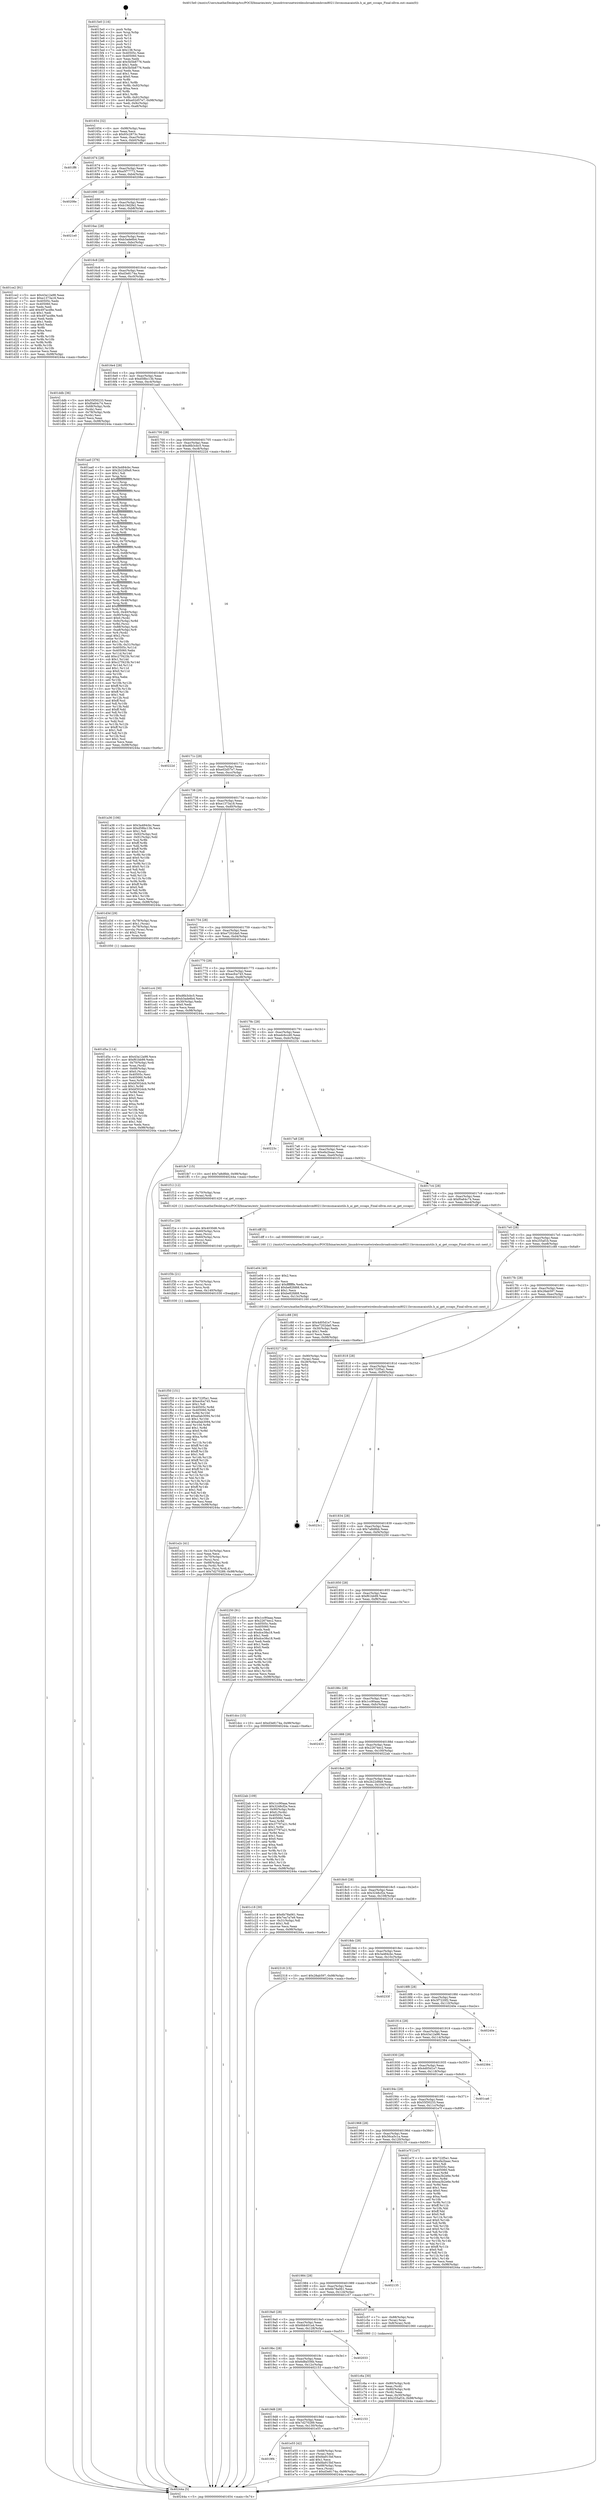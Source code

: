 digraph "0x4015e0" {
  label = "0x4015e0 (/mnt/c/Users/mathe/Desktop/tcc/POCII/binaries/extr_linuxdriversnetwirelessbroadcombrcm80211brcmsmacaiutils.h_ai_get_cccaps_Final-ollvm.out::main(0))"
  labelloc = "t"
  node[shape=record]

  Entry [label="",width=0.3,height=0.3,shape=circle,fillcolor=black,style=filled]
  "0x401654" [label="{
     0x401654 [32]\l
     | [instrs]\l
     &nbsp;&nbsp;0x401654 \<+6\>: mov -0x98(%rbp),%eax\l
     &nbsp;&nbsp;0x40165a \<+2\>: mov %eax,%ecx\l
     &nbsp;&nbsp;0x40165c \<+6\>: sub $0x93c2873c,%ecx\l
     &nbsp;&nbsp;0x401662 \<+6\>: mov %eax,-0xac(%rbp)\l
     &nbsp;&nbsp;0x401668 \<+6\>: mov %ecx,-0xb0(%rbp)\l
     &nbsp;&nbsp;0x40166e \<+6\>: je 0000000000401ff6 \<main+0xa16\>\l
  }"]
  "0x401ff6" [label="{
     0x401ff6\l
  }", style=dashed]
  "0x401674" [label="{
     0x401674 [28]\l
     | [instrs]\l
     &nbsp;&nbsp;0x401674 \<+5\>: jmp 0000000000401679 \<main+0x99\>\l
     &nbsp;&nbsp;0x401679 \<+6\>: mov -0xac(%rbp),%eax\l
     &nbsp;&nbsp;0x40167f \<+5\>: sub $0xa5f77772,%eax\l
     &nbsp;&nbsp;0x401684 \<+6\>: mov %eax,-0xb4(%rbp)\l
     &nbsp;&nbsp;0x40168a \<+6\>: je 000000000040208e \<main+0xaae\>\l
  }"]
  Exit [label="",width=0.3,height=0.3,shape=circle,fillcolor=black,style=filled,peripheries=2]
  "0x40208e" [label="{
     0x40208e\l
  }", style=dashed]
  "0x401690" [label="{
     0x401690 [28]\l
     | [instrs]\l
     &nbsp;&nbsp;0x401690 \<+5\>: jmp 0000000000401695 \<main+0xb5\>\l
     &nbsp;&nbsp;0x401695 \<+6\>: mov -0xac(%rbp),%eax\l
     &nbsp;&nbsp;0x40169b \<+5\>: sub $0xb19d2fe2,%eax\l
     &nbsp;&nbsp;0x4016a0 \<+6\>: mov %eax,-0xb8(%rbp)\l
     &nbsp;&nbsp;0x4016a6 \<+6\>: je 00000000004021e0 \<main+0xc00\>\l
  }"]
  "0x401f50" [label="{
     0x401f50 [151]\l
     | [instrs]\l
     &nbsp;&nbsp;0x401f50 \<+5\>: mov $0x722f5a1,%eax\l
     &nbsp;&nbsp;0x401f55 \<+5\>: mov $0xecfce745,%esi\l
     &nbsp;&nbsp;0x401f5a \<+2\>: mov $0x1,%dl\l
     &nbsp;&nbsp;0x401f5c \<+8\>: mov 0x40505c,%r8d\l
     &nbsp;&nbsp;0x401f64 \<+8\>: mov 0x405060,%r9d\l
     &nbsp;&nbsp;0x401f6c \<+3\>: mov %r8d,%r10d\l
     &nbsp;&nbsp;0x401f6f \<+7\>: add $0xa0ab3094,%r10d\l
     &nbsp;&nbsp;0x401f76 \<+4\>: sub $0x1,%r10d\l
     &nbsp;&nbsp;0x401f7a \<+7\>: sub $0xa0ab3094,%r10d\l
     &nbsp;&nbsp;0x401f81 \<+4\>: imul %r10d,%r8d\l
     &nbsp;&nbsp;0x401f85 \<+4\>: and $0x1,%r8d\l
     &nbsp;&nbsp;0x401f89 \<+4\>: cmp $0x0,%r8d\l
     &nbsp;&nbsp;0x401f8d \<+4\>: sete %r11b\l
     &nbsp;&nbsp;0x401f91 \<+4\>: cmp $0xa,%r9d\l
     &nbsp;&nbsp;0x401f95 \<+3\>: setl %bl\l
     &nbsp;&nbsp;0x401f98 \<+3\>: mov %r11b,%r14b\l
     &nbsp;&nbsp;0x401f9b \<+4\>: xor $0xff,%r14b\l
     &nbsp;&nbsp;0x401f9f \<+3\>: mov %bl,%r15b\l
     &nbsp;&nbsp;0x401fa2 \<+4\>: xor $0xff,%r15b\l
     &nbsp;&nbsp;0x401fa6 \<+3\>: xor $0x1,%dl\l
     &nbsp;&nbsp;0x401fa9 \<+3\>: mov %r14b,%r12b\l
     &nbsp;&nbsp;0x401fac \<+4\>: and $0xff,%r12b\l
     &nbsp;&nbsp;0x401fb0 \<+3\>: and %dl,%r11b\l
     &nbsp;&nbsp;0x401fb3 \<+3\>: mov %r15b,%r13b\l
     &nbsp;&nbsp;0x401fb6 \<+4\>: and $0xff,%r13b\l
     &nbsp;&nbsp;0x401fba \<+2\>: and %dl,%bl\l
     &nbsp;&nbsp;0x401fbc \<+3\>: or %r11b,%r12b\l
     &nbsp;&nbsp;0x401fbf \<+3\>: or %bl,%r13b\l
     &nbsp;&nbsp;0x401fc2 \<+3\>: xor %r13b,%r12b\l
     &nbsp;&nbsp;0x401fc5 \<+3\>: or %r15b,%r14b\l
     &nbsp;&nbsp;0x401fc8 \<+4\>: xor $0xff,%r14b\l
     &nbsp;&nbsp;0x401fcc \<+3\>: or $0x1,%dl\l
     &nbsp;&nbsp;0x401fcf \<+3\>: and %dl,%r14b\l
     &nbsp;&nbsp;0x401fd2 \<+3\>: or %r14b,%r12b\l
     &nbsp;&nbsp;0x401fd5 \<+4\>: test $0x1,%r12b\l
     &nbsp;&nbsp;0x401fd9 \<+3\>: cmovne %esi,%eax\l
     &nbsp;&nbsp;0x401fdc \<+6\>: mov %eax,-0x98(%rbp)\l
     &nbsp;&nbsp;0x401fe2 \<+5\>: jmp 000000000040244a \<main+0xe6a\>\l
  }"]
  "0x4021e0" [label="{
     0x4021e0\l
  }", style=dashed]
  "0x4016ac" [label="{
     0x4016ac [28]\l
     | [instrs]\l
     &nbsp;&nbsp;0x4016ac \<+5\>: jmp 00000000004016b1 \<main+0xd1\>\l
     &nbsp;&nbsp;0x4016b1 \<+6\>: mov -0xac(%rbp),%eax\l
     &nbsp;&nbsp;0x4016b7 \<+5\>: sub $0xb3ade6b4,%eax\l
     &nbsp;&nbsp;0x4016bc \<+6\>: mov %eax,-0xbc(%rbp)\l
     &nbsp;&nbsp;0x4016c2 \<+6\>: je 0000000000401ce2 \<main+0x702\>\l
  }"]
  "0x401f3b" [label="{
     0x401f3b [21]\l
     | [instrs]\l
     &nbsp;&nbsp;0x401f3b \<+4\>: mov -0x70(%rbp),%rcx\l
     &nbsp;&nbsp;0x401f3f \<+3\>: mov (%rcx),%rcx\l
     &nbsp;&nbsp;0x401f42 \<+3\>: mov %rcx,%rdi\l
     &nbsp;&nbsp;0x401f45 \<+6\>: mov %eax,-0x140(%rbp)\l
     &nbsp;&nbsp;0x401f4b \<+5\>: call 0000000000401030 \<free@plt\>\l
     | [calls]\l
     &nbsp;&nbsp;0x401030 \{1\} (unknown)\l
  }"]
  "0x401ce2" [label="{
     0x401ce2 [91]\l
     | [instrs]\l
     &nbsp;&nbsp;0x401ce2 \<+5\>: mov $0x43a12a98,%eax\l
     &nbsp;&nbsp;0x401ce7 \<+5\>: mov $0xe1373a18,%ecx\l
     &nbsp;&nbsp;0x401cec \<+7\>: mov 0x40505c,%edx\l
     &nbsp;&nbsp;0x401cf3 \<+7\>: mov 0x405060,%esi\l
     &nbsp;&nbsp;0x401cfa \<+2\>: mov %edx,%edi\l
     &nbsp;&nbsp;0x401cfc \<+6\>: add $0x497acd8e,%edi\l
     &nbsp;&nbsp;0x401d02 \<+3\>: sub $0x1,%edi\l
     &nbsp;&nbsp;0x401d05 \<+6\>: sub $0x497acd8e,%edi\l
     &nbsp;&nbsp;0x401d0b \<+3\>: imul %edi,%edx\l
     &nbsp;&nbsp;0x401d0e \<+3\>: and $0x1,%edx\l
     &nbsp;&nbsp;0x401d11 \<+3\>: cmp $0x0,%edx\l
     &nbsp;&nbsp;0x401d14 \<+4\>: sete %r8b\l
     &nbsp;&nbsp;0x401d18 \<+3\>: cmp $0xa,%esi\l
     &nbsp;&nbsp;0x401d1b \<+4\>: setl %r9b\l
     &nbsp;&nbsp;0x401d1f \<+3\>: mov %r8b,%r10b\l
     &nbsp;&nbsp;0x401d22 \<+3\>: and %r9b,%r10b\l
     &nbsp;&nbsp;0x401d25 \<+3\>: xor %r9b,%r8b\l
     &nbsp;&nbsp;0x401d28 \<+3\>: or %r8b,%r10b\l
     &nbsp;&nbsp;0x401d2b \<+4\>: test $0x1,%r10b\l
     &nbsp;&nbsp;0x401d2f \<+3\>: cmovne %ecx,%eax\l
     &nbsp;&nbsp;0x401d32 \<+6\>: mov %eax,-0x98(%rbp)\l
     &nbsp;&nbsp;0x401d38 \<+5\>: jmp 000000000040244a \<main+0xe6a\>\l
  }"]
  "0x4016c8" [label="{
     0x4016c8 [28]\l
     | [instrs]\l
     &nbsp;&nbsp;0x4016c8 \<+5\>: jmp 00000000004016cd \<main+0xed\>\l
     &nbsp;&nbsp;0x4016cd \<+6\>: mov -0xac(%rbp),%eax\l
     &nbsp;&nbsp;0x4016d3 \<+5\>: sub $0xd3e8174a,%eax\l
     &nbsp;&nbsp;0x4016d8 \<+6\>: mov %eax,-0xc0(%rbp)\l
     &nbsp;&nbsp;0x4016de \<+6\>: je 0000000000401ddb \<main+0x7fb\>\l
  }"]
  "0x401f1e" [label="{
     0x401f1e [29]\l
     | [instrs]\l
     &nbsp;&nbsp;0x401f1e \<+10\>: movabs $0x4030d6,%rdi\l
     &nbsp;&nbsp;0x401f28 \<+4\>: mov -0x60(%rbp),%rcx\l
     &nbsp;&nbsp;0x401f2c \<+2\>: mov %eax,(%rcx)\l
     &nbsp;&nbsp;0x401f2e \<+4\>: mov -0x60(%rbp),%rcx\l
     &nbsp;&nbsp;0x401f32 \<+2\>: mov (%rcx),%esi\l
     &nbsp;&nbsp;0x401f34 \<+2\>: mov $0x0,%al\l
     &nbsp;&nbsp;0x401f36 \<+5\>: call 0000000000401040 \<printf@plt\>\l
     | [calls]\l
     &nbsp;&nbsp;0x401040 \{1\} (unknown)\l
  }"]
  "0x401ddb" [label="{
     0x401ddb [36]\l
     | [instrs]\l
     &nbsp;&nbsp;0x401ddb \<+5\>: mov $0x55f30233,%eax\l
     &nbsp;&nbsp;0x401de0 \<+5\>: mov $0xf0a64c74,%ecx\l
     &nbsp;&nbsp;0x401de5 \<+4\>: mov -0x68(%rbp),%rdx\l
     &nbsp;&nbsp;0x401de9 \<+2\>: mov (%rdx),%esi\l
     &nbsp;&nbsp;0x401deb \<+4\>: mov -0x78(%rbp),%rdx\l
     &nbsp;&nbsp;0x401def \<+2\>: cmp (%rdx),%esi\l
     &nbsp;&nbsp;0x401df1 \<+3\>: cmovl %ecx,%eax\l
     &nbsp;&nbsp;0x401df4 \<+6\>: mov %eax,-0x98(%rbp)\l
     &nbsp;&nbsp;0x401dfa \<+5\>: jmp 000000000040244a \<main+0xe6a\>\l
  }"]
  "0x4016e4" [label="{
     0x4016e4 [28]\l
     | [instrs]\l
     &nbsp;&nbsp;0x4016e4 \<+5\>: jmp 00000000004016e9 \<main+0x109\>\l
     &nbsp;&nbsp;0x4016e9 \<+6\>: mov -0xac(%rbp),%eax\l
     &nbsp;&nbsp;0x4016ef \<+5\>: sub $0xd58bc13b,%eax\l
     &nbsp;&nbsp;0x4016f4 \<+6\>: mov %eax,-0xc4(%rbp)\l
     &nbsp;&nbsp;0x4016fa \<+6\>: je 0000000000401aa0 \<main+0x4c0\>\l
  }"]
  "0x4019f4" [label="{
     0x4019f4\l
  }", style=dashed]
  "0x401aa0" [label="{
     0x401aa0 [376]\l
     | [instrs]\l
     &nbsp;&nbsp;0x401aa0 \<+5\>: mov $0x3a484cbc,%eax\l
     &nbsp;&nbsp;0x401aa5 \<+5\>: mov $0x2b22d9a9,%ecx\l
     &nbsp;&nbsp;0x401aaa \<+2\>: mov $0x1,%dl\l
     &nbsp;&nbsp;0x401aac \<+3\>: mov %rsp,%rsi\l
     &nbsp;&nbsp;0x401aaf \<+4\>: add $0xfffffffffffffff0,%rsi\l
     &nbsp;&nbsp;0x401ab3 \<+3\>: mov %rsi,%rsp\l
     &nbsp;&nbsp;0x401ab6 \<+7\>: mov %rsi,-0x90(%rbp)\l
     &nbsp;&nbsp;0x401abd \<+3\>: mov %rsp,%rsi\l
     &nbsp;&nbsp;0x401ac0 \<+4\>: add $0xfffffffffffffff0,%rsi\l
     &nbsp;&nbsp;0x401ac4 \<+3\>: mov %rsi,%rsp\l
     &nbsp;&nbsp;0x401ac7 \<+3\>: mov %rsp,%rdi\l
     &nbsp;&nbsp;0x401aca \<+4\>: add $0xfffffffffffffff0,%rdi\l
     &nbsp;&nbsp;0x401ace \<+3\>: mov %rdi,%rsp\l
     &nbsp;&nbsp;0x401ad1 \<+7\>: mov %rdi,-0x88(%rbp)\l
     &nbsp;&nbsp;0x401ad8 \<+3\>: mov %rsp,%rdi\l
     &nbsp;&nbsp;0x401adb \<+4\>: add $0xfffffffffffffff0,%rdi\l
     &nbsp;&nbsp;0x401adf \<+3\>: mov %rdi,%rsp\l
     &nbsp;&nbsp;0x401ae2 \<+4\>: mov %rdi,-0x80(%rbp)\l
     &nbsp;&nbsp;0x401ae6 \<+3\>: mov %rsp,%rdi\l
     &nbsp;&nbsp;0x401ae9 \<+4\>: add $0xfffffffffffffff0,%rdi\l
     &nbsp;&nbsp;0x401aed \<+3\>: mov %rdi,%rsp\l
     &nbsp;&nbsp;0x401af0 \<+4\>: mov %rdi,-0x78(%rbp)\l
     &nbsp;&nbsp;0x401af4 \<+3\>: mov %rsp,%rdi\l
     &nbsp;&nbsp;0x401af7 \<+4\>: add $0xfffffffffffffff0,%rdi\l
     &nbsp;&nbsp;0x401afb \<+3\>: mov %rdi,%rsp\l
     &nbsp;&nbsp;0x401afe \<+4\>: mov %rdi,-0x70(%rbp)\l
     &nbsp;&nbsp;0x401b02 \<+3\>: mov %rsp,%rdi\l
     &nbsp;&nbsp;0x401b05 \<+4\>: add $0xfffffffffffffff0,%rdi\l
     &nbsp;&nbsp;0x401b09 \<+3\>: mov %rdi,%rsp\l
     &nbsp;&nbsp;0x401b0c \<+4\>: mov %rdi,-0x68(%rbp)\l
     &nbsp;&nbsp;0x401b10 \<+3\>: mov %rsp,%rdi\l
     &nbsp;&nbsp;0x401b13 \<+4\>: add $0xfffffffffffffff0,%rdi\l
     &nbsp;&nbsp;0x401b17 \<+3\>: mov %rdi,%rsp\l
     &nbsp;&nbsp;0x401b1a \<+4\>: mov %rdi,-0x60(%rbp)\l
     &nbsp;&nbsp;0x401b1e \<+3\>: mov %rsp,%rdi\l
     &nbsp;&nbsp;0x401b21 \<+4\>: add $0xfffffffffffffff0,%rdi\l
     &nbsp;&nbsp;0x401b25 \<+3\>: mov %rdi,%rsp\l
     &nbsp;&nbsp;0x401b28 \<+4\>: mov %rdi,-0x58(%rbp)\l
     &nbsp;&nbsp;0x401b2c \<+3\>: mov %rsp,%rdi\l
     &nbsp;&nbsp;0x401b2f \<+4\>: add $0xfffffffffffffff0,%rdi\l
     &nbsp;&nbsp;0x401b33 \<+3\>: mov %rdi,%rsp\l
     &nbsp;&nbsp;0x401b36 \<+4\>: mov %rdi,-0x50(%rbp)\l
     &nbsp;&nbsp;0x401b3a \<+3\>: mov %rsp,%rdi\l
     &nbsp;&nbsp;0x401b3d \<+4\>: add $0xfffffffffffffff0,%rdi\l
     &nbsp;&nbsp;0x401b41 \<+3\>: mov %rdi,%rsp\l
     &nbsp;&nbsp;0x401b44 \<+4\>: mov %rdi,-0x48(%rbp)\l
     &nbsp;&nbsp;0x401b48 \<+3\>: mov %rsp,%rdi\l
     &nbsp;&nbsp;0x401b4b \<+4\>: add $0xfffffffffffffff0,%rdi\l
     &nbsp;&nbsp;0x401b4f \<+3\>: mov %rdi,%rsp\l
     &nbsp;&nbsp;0x401b52 \<+4\>: mov %rdi,-0x40(%rbp)\l
     &nbsp;&nbsp;0x401b56 \<+7\>: mov -0x90(%rbp),%rdi\l
     &nbsp;&nbsp;0x401b5d \<+6\>: movl $0x0,(%rdi)\l
     &nbsp;&nbsp;0x401b63 \<+7\>: mov -0x9c(%rbp),%r8d\l
     &nbsp;&nbsp;0x401b6a \<+3\>: mov %r8d,(%rsi)\l
     &nbsp;&nbsp;0x401b6d \<+7\>: mov -0x88(%rbp),%rdi\l
     &nbsp;&nbsp;0x401b74 \<+7\>: mov -0xa8(%rbp),%r9\l
     &nbsp;&nbsp;0x401b7b \<+3\>: mov %r9,(%rdi)\l
     &nbsp;&nbsp;0x401b7e \<+3\>: cmpl $0x2,(%rsi)\l
     &nbsp;&nbsp;0x401b81 \<+4\>: setne %r10b\l
     &nbsp;&nbsp;0x401b85 \<+4\>: and $0x1,%r10b\l
     &nbsp;&nbsp;0x401b89 \<+4\>: mov %r10b,-0x31(%rbp)\l
     &nbsp;&nbsp;0x401b8d \<+8\>: mov 0x40505c,%r11d\l
     &nbsp;&nbsp;0x401b95 \<+7\>: mov 0x405060,%ebx\l
     &nbsp;&nbsp;0x401b9c \<+3\>: mov %r11d,%r14d\l
     &nbsp;&nbsp;0x401b9f \<+7\>: add $0xc27f423b,%r14d\l
     &nbsp;&nbsp;0x401ba6 \<+4\>: sub $0x1,%r14d\l
     &nbsp;&nbsp;0x401baa \<+7\>: sub $0xc27f423b,%r14d\l
     &nbsp;&nbsp;0x401bb1 \<+4\>: imul %r14d,%r11d\l
     &nbsp;&nbsp;0x401bb5 \<+4\>: and $0x1,%r11d\l
     &nbsp;&nbsp;0x401bb9 \<+4\>: cmp $0x0,%r11d\l
     &nbsp;&nbsp;0x401bbd \<+4\>: sete %r10b\l
     &nbsp;&nbsp;0x401bc1 \<+3\>: cmp $0xa,%ebx\l
     &nbsp;&nbsp;0x401bc4 \<+4\>: setl %r15b\l
     &nbsp;&nbsp;0x401bc8 \<+3\>: mov %r10b,%r12b\l
     &nbsp;&nbsp;0x401bcb \<+4\>: xor $0xff,%r12b\l
     &nbsp;&nbsp;0x401bcf \<+3\>: mov %r15b,%r13b\l
     &nbsp;&nbsp;0x401bd2 \<+4\>: xor $0xff,%r13b\l
     &nbsp;&nbsp;0x401bd6 \<+3\>: xor $0x1,%dl\l
     &nbsp;&nbsp;0x401bd9 \<+3\>: mov %r12b,%sil\l
     &nbsp;&nbsp;0x401bdc \<+4\>: and $0xff,%sil\l
     &nbsp;&nbsp;0x401be0 \<+3\>: and %dl,%r10b\l
     &nbsp;&nbsp;0x401be3 \<+3\>: mov %r13b,%dil\l
     &nbsp;&nbsp;0x401be6 \<+4\>: and $0xff,%dil\l
     &nbsp;&nbsp;0x401bea \<+3\>: and %dl,%r15b\l
     &nbsp;&nbsp;0x401bed \<+3\>: or %r10b,%sil\l
     &nbsp;&nbsp;0x401bf0 \<+3\>: or %r15b,%dil\l
     &nbsp;&nbsp;0x401bf3 \<+3\>: xor %dil,%sil\l
     &nbsp;&nbsp;0x401bf6 \<+3\>: or %r13b,%r12b\l
     &nbsp;&nbsp;0x401bf9 \<+4\>: xor $0xff,%r12b\l
     &nbsp;&nbsp;0x401bfd \<+3\>: or $0x1,%dl\l
     &nbsp;&nbsp;0x401c00 \<+3\>: and %dl,%r12b\l
     &nbsp;&nbsp;0x401c03 \<+3\>: or %r12b,%sil\l
     &nbsp;&nbsp;0x401c06 \<+4\>: test $0x1,%sil\l
     &nbsp;&nbsp;0x401c0a \<+3\>: cmovne %ecx,%eax\l
     &nbsp;&nbsp;0x401c0d \<+6\>: mov %eax,-0x98(%rbp)\l
     &nbsp;&nbsp;0x401c13 \<+5\>: jmp 000000000040244a \<main+0xe6a\>\l
  }"]
  "0x401700" [label="{
     0x401700 [28]\l
     | [instrs]\l
     &nbsp;&nbsp;0x401700 \<+5\>: jmp 0000000000401705 \<main+0x125\>\l
     &nbsp;&nbsp;0x401705 \<+6\>: mov -0xac(%rbp),%eax\l
     &nbsp;&nbsp;0x40170b \<+5\>: sub $0xd6b3cbc5,%eax\l
     &nbsp;&nbsp;0x401710 \<+6\>: mov %eax,-0xc8(%rbp)\l
     &nbsp;&nbsp;0x401716 \<+6\>: je 000000000040222d \<main+0xc4d\>\l
  }"]
  "0x401e55" [label="{
     0x401e55 [42]\l
     | [instrs]\l
     &nbsp;&nbsp;0x401e55 \<+4\>: mov -0x68(%rbp),%rax\l
     &nbsp;&nbsp;0x401e59 \<+2\>: mov (%rax),%ecx\l
     &nbsp;&nbsp;0x401e5b \<+6\>: add $0xfda915bf,%ecx\l
     &nbsp;&nbsp;0x401e61 \<+3\>: add $0x1,%ecx\l
     &nbsp;&nbsp;0x401e64 \<+6\>: sub $0xfda915bf,%ecx\l
     &nbsp;&nbsp;0x401e6a \<+4\>: mov -0x68(%rbp),%rax\l
     &nbsp;&nbsp;0x401e6e \<+2\>: mov %ecx,(%rax)\l
     &nbsp;&nbsp;0x401e70 \<+10\>: movl $0xd3e8174a,-0x98(%rbp)\l
     &nbsp;&nbsp;0x401e7a \<+5\>: jmp 000000000040244a \<main+0xe6a\>\l
  }"]
  "0x40222d" [label="{
     0x40222d\l
  }", style=dashed]
  "0x40171c" [label="{
     0x40171c [28]\l
     | [instrs]\l
     &nbsp;&nbsp;0x40171c \<+5\>: jmp 0000000000401721 \<main+0x141\>\l
     &nbsp;&nbsp;0x401721 \<+6\>: mov -0xac(%rbp),%eax\l
     &nbsp;&nbsp;0x401727 \<+5\>: sub $0xe02d57e7,%eax\l
     &nbsp;&nbsp;0x40172c \<+6\>: mov %eax,-0xcc(%rbp)\l
     &nbsp;&nbsp;0x401732 \<+6\>: je 0000000000401a36 \<main+0x456\>\l
  }"]
  "0x4019d8" [label="{
     0x4019d8 [28]\l
     | [instrs]\l
     &nbsp;&nbsp;0x4019d8 \<+5\>: jmp 00000000004019dd \<main+0x3fd\>\l
     &nbsp;&nbsp;0x4019dd \<+6\>: mov -0xac(%rbp),%eax\l
     &nbsp;&nbsp;0x4019e3 \<+5\>: sub $0x7d270289,%eax\l
     &nbsp;&nbsp;0x4019e8 \<+6\>: mov %eax,-0x130(%rbp)\l
     &nbsp;&nbsp;0x4019ee \<+6\>: je 0000000000401e55 \<main+0x875\>\l
  }"]
  "0x401a36" [label="{
     0x401a36 [106]\l
     | [instrs]\l
     &nbsp;&nbsp;0x401a36 \<+5\>: mov $0x3a484cbc,%eax\l
     &nbsp;&nbsp;0x401a3b \<+5\>: mov $0xd58bc13b,%ecx\l
     &nbsp;&nbsp;0x401a40 \<+2\>: mov $0x1,%dl\l
     &nbsp;&nbsp;0x401a42 \<+7\>: mov -0x92(%rbp),%sil\l
     &nbsp;&nbsp;0x401a49 \<+7\>: mov -0x91(%rbp),%dil\l
     &nbsp;&nbsp;0x401a50 \<+3\>: mov %sil,%r8b\l
     &nbsp;&nbsp;0x401a53 \<+4\>: xor $0xff,%r8b\l
     &nbsp;&nbsp;0x401a57 \<+3\>: mov %dil,%r9b\l
     &nbsp;&nbsp;0x401a5a \<+4\>: xor $0xff,%r9b\l
     &nbsp;&nbsp;0x401a5e \<+3\>: xor $0x0,%dl\l
     &nbsp;&nbsp;0x401a61 \<+3\>: mov %r8b,%r10b\l
     &nbsp;&nbsp;0x401a64 \<+4\>: and $0x0,%r10b\l
     &nbsp;&nbsp;0x401a68 \<+3\>: and %dl,%sil\l
     &nbsp;&nbsp;0x401a6b \<+3\>: mov %r9b,%r11b\l
     &nbsp;&nbsp;0x401a6e \<+4\>: and $0x0,%r11b\l
     &nbsp;&nbsp;0x401a72 \<+3\>: and %dl,%dil\l
     &nbsp;&nbsp;0x401a75 \<+3\>: or %sil,%r10b\l
     &nbsp;&nbsp;0x401a78 \<+3\>: or %dil,%r11b\l
     &nbsp;&nbsp;0x401a7b \<+3\>: xor %r11b,%r10b\l
     &nbsp;&nbsp;0x401a7e \<+3\>: or %r9b,%r8b\l
     &nbsp;&nbsp;0x401a81 \<+4\>: xor $0xff,%r8b\l
     &nbsp;&nbsp;0x401a85 \<+3\>: or $0x0,%dl\l
     &nbsp;&nbsp;0x401a88 \<+3\>: and %dl,%r8b\l
     &nbsp;&nbsp;0x401a8b \<+3\>: or %r8b,%r10b\l
     &nbsp;&nbsp;0x401a8e \<+4\>: test $0x1,%r10b\l
     &nbsp;&nbsp;0x401a92 \<+3\>: cmovne %ecx,%eax\l
     &nbsp;&nbsp;0x401a95 \<+6\>: mov %eax,-0x98(%rbp)\l
     &nbsp;&nbsp;0x401a9b \<+5\>: jmp 000000000040244a \<main+0xe6a\>\l
  }"]
  "0x401738" [label="{
     0x401738 [28]\l
     | [instrs]\l
     &nbsp;&nbsp;0x401738 \<+5\>: jmp 000000000040173d \<main+0x15d\>\l
     &nbsp;&nbsp;0x40173d \<+6\>: mov -0xac(%rbp),%eax\l
     &nbsp;&nbsp;0x401743 \<+5\>: sub $0xe1373a18,%eax\l
     &nbsp;&nbsp;0x401748 \<+6\>: mov %eax,-0xd0(%rbp)\l
     &nbsp;&nbsp;0x40174e \<+6\>: je 0000000000401d3d \<main+0x75d\>\l
  }"]
  "0x40244a" [label="{
     0x40244a [5]\l
     | [instrs]\l
     &nbsp;&nbsp;0x40244a \<+5\>: jmp 0000000000401654 \<main+0x74\>\l
  }"]
  "0x4015e0" [label="{
     0x4015e0 [116]\l
     | [instrs]\l
     &nbsp;&nbsp;0x4015e0 \<+1\>: push %rbp\l
     &nbsp;&nbsp;0x4015e1 \<+3\>: mov %rsp,%rbp\l
     &nbsp;&nbsp;0x4015e4 \<+2\>: push %r15\l
     &nbsp;&nbsp;0x4015e6 \<+2\>: push %r14\l
     &nbsp;&nbsp;0x4015e8 \<+2\>: push %r13\l
     &nbsp;&nbsp;0x4015ea \<+2\>: push %r12\l
     &nbsp;&nbsp;0x4015ec \<+1\>: push %rbx\l
     &nbsp;&nbsp;0x4015ed \<+7\>: sub $0x138,%rsp\l
     &nbsp;&nbsp;0x4015f4 \<+7\>: mov 0x40505c,%eax\l
     &nbsp;&nbsp;0x4015fb \<+7\>: mov 0x405060,%ecx\l
     &nbsp;&nbsp;0x401602 \<+2\>: mov %eax,%edx\l
     &nbsp;&nbsp;0x401604 \<+6\>: add $0x5b5b8776,%edx\l
     &nbsp;&nbsp;0x40160a \<+3\>: sub $0x1,%edx\l
     &nbsp;&nbsp;0x40160d \<+6\>: sub $0x5b5b8776,%edx\l
     &nbsp;&nbsp;0x401613 \<+3\>: imul %edx,%eax\l
     &nbsp;&nbsp;0x401616 \<+3\>: and $0x1,%eax\l
     &nbsp;&nbsp;0x401619 \<+3\>: cmp $0x0,%eax\l
     &nbsp;&nbsp;0x40161c \<+4\>: sete %r8b\l
     &nbsp;&nbsp;0x401620 \<+4\>: and $0x1,%r8b\l
     &nbsp;&nbsp;0x401624 \<+7\>: mov %r8b,-0x92(%rbp)\l
     &nbsp;&nbsp;0x40162b \<+3\>: cmp $0xa,%ecx\l
     &nbsp;&nbsp;0x40162e \<+4\>: setl %r8b\l
     &nbsp;&nbsp;0x401632 \<+4\>: and $0x1,%r8b\l
     &nbsp;&nbsp;0x401636 \<+7\>: mov %r8b,-0x91(%rbp)\l
     &nbsp;&nbsp;0x40163d \<+10\>: movl $0xe02d57e7,-0x98(%rbp)\l
     &nbsp;&nbsp;0x401647 \<+6\>: mov %edi,-0x9c(%rbp)\l
     &nbsp;&nbsp;0x40164d \<+7\>: mov %rsi,-0xa8(%rbp)\l
  }"]
  "0x402153" [label="{
     0x402153\l
  }", style=dashed]
  "0x4019bc" [label="{
     0x4019bc [28]\l
     | [instrs]\l
     &nbsp;&nbsp;0x4019bc \<+5\>: jmp 00000000004019c1 \<main+0x3e1\>\l
     &nbsp;&nbsp;0x4019c1 \<+6\>: mov -0xac(%rbp),%eax\l
     &nbsp;&nbsp;0x4019c7 \<+5\>: sub $0x6d8a556b,%eax\l
     &nbsp;&nbsp;0x4019cc \<+6\>: mov %eax,-0x12c(%rbp)\l
     &nbsp;&nbsp;0x4019d2 \<+6\>: je 0000000000402153 \<main+0xb73\>\l
  }"]
  "0x401d3d" [label="{
     0x401d3d [29]\l
     | [instrs]\l
     &nbsp;&nbsp;0x401d3d \<+4\>: mov -0x78(%rbp),%rax\l
     &nbsp;&nbsp;0x401d41 \<+6\>: movl $0x1,(%rax)\l
     &nbsp;&nbsp;0x401d47 \<+4\>: mov -0x78(%rbp),%rax\l
     &nbsp;&nbsp;0x401d4b \<+3\>: movslq (%rax),%rax\l
     &nbsp;&nbsp;0x401d4e \<+4\>: shl $0x2,%rax\l
     &nbsp;&nbsp;0x401d52 \<+3\>: mov %rax,%rdi\l
     &nbsp;&nbsp;0x401d55 \<+5\>: call 0000000000401050 \<malloc@plt\>\l
     | [calls]\l
     &nbsp;&nbsp;0x401050 \{1\} (unknown)\l
  }"]
  "0x401754" [label="{
     0x401754 [28]\l
     | [instrs]\l
     &nbsp;&nbsp;0x401754 \<+5\>: jmp 0000000000401759 \<main+0x179\>\l
     &nbsp;&nbsp;0x401759 \<+6\>: mov -0xac(%rbp),%eax\l
     &nbsp;&nbsp;0x40175f \<+5\>: sub $0xe7202da0,%eax\l
     &nbsp;&nbsp;0x401764 \<+6\>: mov %eax,-0xd4(%rbp)\l
     &nbsp;&nbsp;0x40176a \<+6\>: je 0000000000401cc4 \<main+0x6e4\>\l
  }"]
  "0x402033" [label="{
     0x402033\l
  }", style=dashed]
  "0x401cc4" [label="{
     0x401cc4 [30]\l
     | [instrs]\l
     &nbsp;&nbsp;0x401cc4 \<+5\>: mov $0xd6b3cbc5,%eax\l
     &nbsp;&nbsp;0x401cc9 \<+5\>: mov $0xb3ade6b4,%ecx\l
     &nbsp;&nbsp;0x401cce \<+3\>: mov -0x30(%rbp),%edx\l
     &nbsp;&nbsp;0x401cd1 \<+3\>: cmp $0x0,%edx\l
     &nbsp;&nbsp;0x401cd4 \<+3\>: cmove %ecx,%eax\l
     &nbsp;&nbsp;0x401cd7 \<+6\>: mov %eax,-0x98(%rbp)\l
     &nbsp;&nbsp;0x401cdd \<+5\>: jmp 000000000040244a \<main+0xe6a\>\l
  }"]
  "0x401770" [label="{
     0x401770 [28]\l
     | [instrs]\l
     &nbsp;&nbsp;0x401770 \<+5\>: jmp 0000000000401775 \<main+0x195\>\l
     &nbsp;&nbsp;0x401775 \<+6\>: mov -0xac(%rbp),%eax\l
     &nbsp;&nbsp;0x40177b \<+5\>: sub $0xecfce745,%eax\l
     &nbsp;&nbsp;0x401780 \<+6\>: mov %eax,-0xd8(%rbp)\l
     &nbsp;&nbsp;0x401786 \<+6\>: je 0000000000401fe7 \<main+0xa07\>\l
  }"]
  "0x401e2c" [label="{
     0x401e2c [41]\l
     | [instrs]\l
     &nbsp;&nbsp;0x401e2c \<+6\>: mov -0x13c(%rbp),%ecx\l
     &nbsp;&nbsp;0x401e32 \<+3\>: imul %eax,%ecx\l
     &nbsp;&nbsp;0x401e35 \<+4\>: mov -0x70(%rbp),%rsi\l
     &nbsp;&nbsp;0x401e39 \<+3\>: mov (%rsi),%rsi\l
     &nbsp;&nbsp;0x401e3c \<+4\>: mov -0x68(%rbp),%rdi\l
     &nbsp;&nbsp;0x401e40 \<+3\>: movslq (%rdi),%rdi\l
     &nbsp;&nbsp;0x401e43 \<+3\>: mov %ecx,(%rsi,%rdi,4)\l
     &nbsp;&nbsp;0x401e46 \<+10\>: movl $0x7d270289,-0x98(%rbp)\l
     &nbsp;&nbsp;0x401e50 \<+5\>: jmp 000000000040244a \<main+0xe6a\>\l
  }"]
  "0x401fe7" [label="{
     0x401fe7 [15]\l
     | [instrs]\l
     &nbsp;&nbsp;0x401fe7 \<+10\>: movl $0x7a8d8bb,-0x98(%rbp)\l
     &nbsp;&nbsp;0x401ff1 \<+5\>: jmp 000000000040244a \<main+0xe6a\>\l
  }"]
  "0x40178c" [label="{
     0x40178c [28]\l
     | [instrs]\l
     &nbsp;&nbsp;0x40178c \<+5\>: jmp 0000000000401791 \<main+0x1b1\>\l
     &nbsp;&nbsp;0x401791 \<+6\>: mov -0xac(%rbp),%eax\l
     &nbsp;&nbsp;0x401797 \<+5\>: sub $0xedc6ccd0,%eax\l
     &nbsp;&nbsp;0x40179c \<+6\>: mov %eax,-0xdc(%rbp)\l
     &nbsp;&nbsp;0x4017a2 \<+6\>: je 000000000040223c \<main+0xc5c\>\l
  }"]
  "0x401e04" [label="{
     0x401e04 [40]\l
     | [instrs]\l
     &nbsp;&nbsp;0x401e04 \<+5\>: mov $0x2,%ecx\l
     &nbsp;&nbsp;0x401e09 \<+1\>: cltd\l
     &nbsp;&nbsp;0x401e0a \<+2\>: idiv %ecx\l
     &nbsp;&nbsp;0x401e0c \<+6\>: imul $0xfffffffe,%edx,%ecx\l
     &nbsp;&nbsp;0x401e12 \<+6\>: add $0xbe82fd68,%ecx\l
     &nbsp;&nbsp;0x401e18 \<+3\>: add $0x1,%ecx\l
     &nbsp;&nbsp;0x401e1b \<+6\>: sub $0xbe82fd68,%ecx\l
     &nbsp;&nbsp;0x401e21 \<+6\>: mov %ecx,-0x13c(%rbp)\l
     &nbsp;&nbsp;0x401e27 \<+5\>: call 0000000000401160 \<next_i\>\l
     | [calls]\l
     &nbsp;&nbsp;0x401160 \{1\} (/mnt/c/Users/mathe/Desktop/tcc/POCII/binaries/extr_linuxdriversnetwirelessbroadcombrcm80211brcmsmacaiutils.h_ai_get_cccaps_Final-ollvm.out::next_i)\l
  }"]
  "0x40223c" [label="{
     0x40223c\l
  }", style=dashed]
  "0x4017a8" [label="{
     0x4017a8 [28]\l
     | [instrs]\l
     &nbsp;&nbsp;0x4017a8 \<+5\>: jmp 00000000004017ad \<main+0x1cd\>\l
     &nbsp;&nbsp;0x4017ad \<+6\>: mov -0xac(%rbp),%eax\l
     &nbsp;&nbsp;0x4017b3 \<+5\>: sub $0xefa2baac,%eax\l
     &nbsp;&nbsp;0x4017b8 \<+6\>: mov %eax,-0xe0(%rbp)\l
     &nbsp;&nbsp;0x4017be \<+6\>: je 0000000000401f12 \<main+0x932\>\l
  }"]
  "0x401d5a" [label="{
     0x401d5a [114]\l
     | [instrs]\l
     &nbsp;&nbsp;0x401d5a \<+5\>: mov $0x43a12a98,%ecx\l
     &nbsp;&nbsp;0x401d5f \<+5\>: mov $0xf61bb99,%edx\l
     &nbsp;&nbsp;0x401d64 \<+4\>: mov -0x70(%rbp),%rdi\l
     &nbsp;&nbsp;0x401d68 \<+3\>: mov %rax,(%rdi)\l
     &nbsp;&nbsp;0x401d6b \<+4\>: mov -0x68(%rbp),%rax\l
     &nbsp;&nbsp;0x401d6f \<+6\>: movl $0x0,(%rax)\l
     &nbsp;&nbsp;0x401d75 \<+7\>: mov 0x40505c,%esi\l
     &nbsp;&nbsp;0x401d7c \<+8\>: mov 0x405060,%r8d\l
     &nbsp;&nbsp;0x401d84 \<+3\>: mov %esi,%r9d\l
     &nbsp;&nbsp;0x401d87 \<+7\>: sub $0xbf302dcb,%r9d\l
     &nbsp;&nbsp;0x401d8e \<+4\>: sub $0x1,%r9d\l
     &nbsp;&nbsp;0x401d92 \<+7\>: add $0xbf302dcb,%r9d\l
     &nbsp;&nbsp;0x401d99 \<+4\>: imul %r9d,%esi\l
     &nbsp;&nbsp;0x401d9d \<+3\>: and $0x1,%esi\l
     &nbsp;&nbsp;0x401da0 \<+3\>: cmp $0x0,%esi\l
     &nbsp;&nbsp;0x401da3 \<+4\>: sete %r10b\l
     &nbsp;&nbsp;0x401da7 \<+4\>: cmp $0xa,%r8d\l
     &nbsp;&nbsp;0x401dab \<+4\>: setl %r11b\l
     &nbsp;&nbsp;0x401daf \<+3\>: mov %r10b,%bl\l
     &nbsp;&nbsp;0x401db2 \<+3\>: and %r11b,%bl\l
     &nbsp;&nbsp;0x401db5 \<+3\>: xor %r11b,%r10b\l
     &nbsp;&nbsp;0x401db8 \<+3\>: or %r10b,%bl\l
     &nbsp;&nbsp;0x401dbb \<+3\>: test $0x1,%bl\l
     &nbsp;&nbsp;0x401dbe \<+3\>: cmovne %edx,%ecx\l
     &nbsp;&nbsp;0x401dc1 \<+6\>: mov %ecx,-0x98(%rbp)\l
     &nbsp;&nbsp;0x401dc7 \<+5\>: jmp 000000000040244a \<main+0xe6a\>\l
  }"]
  "0x401f12" [label="{
     0x401f12 [12]\l
     | [instrs]\l
     &nbsp;&nbsp;0x401f12 \<+4\>: mov -0x70(%rbp),%rax\l
     &nbsp;&nbsp;0x401f16 \<+3\>: mov (%rax),%rdi\l
     &nbsp;&nbsp;0x401f19 \<+5\>: call 0000000000401420 \<ai_get_cccaps\>\l
     | [calls]\l
     &nbsp;&nbsp;0x401420 \{1\} (/mnt/c/Users/mathe/Desktop/tcc/POCII/binaries/extr_linuxdriversnetwirelessbroadcombrcm80211brcmsmacaiutils.h_ai_get_cccaps_Final-ollvm.out::ai_get_cccaps)\l
  }"]
  "0x4017c4" [label="{
     0x4017c4 [28]\l
     | [instrs]\l
     &nbsp;&nbsp;0x4017c4 \<+5\>: jmp 00000000004017c9 \<main+0x1e9\>\l
     &nbsp;&nbsp;0x4017c9 \<+6\>: mov -0xac(%rbp),%eax\l
     &nbsp;&nbsp;0x4017cf \<+5\>: sub $0xf0a64c74,%eax\l
     &nbsp;&nbsp;0x4017d4 \<+6\>: mov %eax,-0xe4(%rbp)\l
     &nbsp;&nbsp;0x4017da \<+6\>: je 0000000000401dff \<main+0x81f\>\l
  }"]
  "0x401c6a" [label="{
     0x401c6a [30]\l
     | [instrs]\l
     &nbsp;&nbsp;0x401c6a \<+4\>: mov -0x80(%rbp),%rdi\l
     &nbsp;&nbsp;0x401c6e \<+2\>: mov %eax,(%rdi)\l
     &nbsp;&nbsp;0x401c70 \<+4\>: mov -0x80(%rbp),%rdi\l
     &nbsp;&nbsp;0x401c74 \<+2\>: mov (%rdi),%eax\l
     &nbsp;&nbsp;0x401c76 \<+3\>: mov %eax,-0x30(%rbp)\l
     &nbsp;&nbsp;0x401c79 \<+10\>: movl $0x255af1b,-0x98(%rbp)\l
     &nbsp;&nbsp;0x401c83 \<+5\>: jmp 000000000040244a \<main+0xe6a\>\l
  }"]
  "0x401dff" [label="{
     0x401dff [5]\l
     | [instrs]\l
     &nbsp;&nbsp;0x401dff \<+5\>: call 0000000000401160 \<next_i\>\l
     | [calls]\l
     &nbsp;&nbsp;0x401160 \{1\} (/mnt/c/Users/mathe/Desktop/tcc/POCII/binaries/extr_linuxdriversnetwirelessbroadcombrcm80211brcmsmacaiutils.h_ai_get_cccaps_Final-ollvm.out::next_i)\l
  }"]
  "0x4017e0" [label="{
     0x4017e0 [28]\l
     | [instrs]\l
     &nbsp;&nbsp;0x4017e0 \<+5\>: jmp 00000000004017e5 \<main+0x205\>\l
     &nbsp;&nbsp;0x4017e5 \<+6\>: mov -0xac(%rbp),%eax\l
     &nbsp;&nbsp;0x4017eb \<+5\>: sub $0x255af1b,%eax\l
     &nbsp;&nbsp;0x4017f0 \<+6\>: mov %eax,-0xe8(%rbp)\l
     &nbsp;&nbsp;0x4017f6 \<+6\>: je 0000000000401c88 \<main+0x6a8\>\l
  }"]
  "0x4019a0" [label="{
     0x4019a0 [28]\l
     | [instrs]\l
     &nbsp;&nbsp;0x4019a0 \<+5\>: jmp 00000000004019a5 \<main+0x3c5\>\l
     &nbsp;&nbsp;0x4019a5 \<+6\>: mov -0xac(%rbp),%eax\l
     &nbsp;&nbsp;0x4019ab \<+5\>: sub $0x6bb401a4,%eax\l
     &nbsp;&nbsp;0x4019b0 \<+6\>: mov %eax,-0x128(%rbp)\l
     &nbsp;&nbsp;0x4019b6 \<+6\>: je 0000000000402033 \<main+0xa53\>\l
  }"]
  "0x401c88" [label="{
     0x401c88 [30]\l
     | [instrs]\l
     &nbsp;&nbsp;0x401c88 \<+5\>: mov $0x4d05d1e7,%eax\l
     &nbsp;&nbsp;0x401c8d \<+5\>: mov $0xe7202da0,%ecx\l
     &nbsp;&nbsp;0x401c92 \<+3\>: mov -0x30(%rbp),%edx\l
     &nbsp;&nbsp;0x401c95 \<+3\>: cmp $0x1,%edx\l
     &nbsp;&nbsp;0x401c98 \<+3\>: cmovl %ecx,%eax\l
     &nbsp;&nbsp;0x401c9b \<+6\>: mov %eax,-0x98(%rbp)\l
     &nbsp;&nbsp;0x401ca1 \<+5\>: jmp 000000000040244a \<main+0xe6a\>\l
  }"]
  "0x4017fc" [label="{
     0x4017fc [28]\l
     | [instrs]\l
     &nbsp;&nbsp;0x4017fc \<+5\>: jmp 0000000000401801 \<main+0x221\>\l
     &nbsp;&nbsp;0x401801 \<+6\>: mov -0xac(%rbp),%eax\l
     &nbsp;&nbsp;0x401807 \<+5\>: sub $0x28ab597,%eax\l
     &nbsp;&nbsp;0x40180c \<+6\>: mov %eax,-0xec(%rbp)\l
     &nbsp;&nbsp;0x401812 \<+6\>: je 0000000000402327 \<main+0xd47\>\l
  }"]
  "0x401c57" [label="{
     0x401c57 [19]\l
     | [instrs]\l
     &nbsp;&nbsp;0x401c57 \<+7\>: mov -0x88(%rbp),%rax\l
     &nbsp;&nbsp;0x401c5e \<+3\>: mov (%rax),%rax\l
     &nbsp;&nbsp;0x401c61 \<+4\>: mov 0x8(%rax),%rdi\l
     &nbsp;&nbsp;0x401c65 \<+5\>: call 0000000000401060 \<atoi@plt\>\l
     | [calls]\l
     &nbsp;&nbsp;0x401060 \{1\} (unknown)\l
  }"]
  "0x402327" [label="{
     0x402327 [24]\l
     | [instrs]\l
     &nbsp;&nbsp;0x402327 \<+7\>: mov -0x90(%rbp),%rax\l
     &nbsp;&nbsp;0x40232e \<+2\>: mov (%rax),%eax\l
     &nbsp;&nbsp;0x402330 \<+4\>: lea -0x28(%rbp),%rsp\l
     &nbsp;&nbsp;0x402334 \<+1\>: pop %rbx\l
     &nbsp;&nbsp;0x402335 \<+2\>: pop %r12\l
     &nbsp;&nbsp;0x402337 \<+2\>: pop %r13\l
     &nbsp;&nbsp;0x402339 \<+2\>: pop %r14\l
     &nbsp;&nbsp;0x40233b \<+2\>: pop %r15\l
     &nbsp;&nbsp;0x40233d \<+1\>: pop %rbp\l
     &nbsp;&nbsp;0x40233e \<+1\>: ret\l
  }"]
  "0x401818" [label="{
     0x401818 [28]\l
     | [instrs]\l
     &nbsp;&nbsp;0x401818 \<+5\>: jmp 000000000040181d \<main+0x23d\>\l
     &nbsp;&nbsp;0x40181d \<+6\>: mov -0xac(%rbp),%eax\l
     &nbsp;&nbsp;0x401823 \<+5\>: sub $0x722f5a1,%eax\l
     &nbsp;&nbsp;0x401828 \<+6\>: mov %eax,-0xf0(%rbp)\l
     &nbsp;&nbsp;0x40182e \<+6\>: je 00000000004023c1 \<main+0xde1\>\l
  }"]
  "0x401984" [label="{
     0x401984 [28]\l
     | [instrs]\l
     &nbsp;&nbsp;0x401984 \<+5\>: jmp 0000000000401989 \<main+0x3a9\>\l
     &nbsp;&nbsp;0x401989 \<+6\>: mov -0xac(%rbp),%eax\l
     &nbsp;&nbsp;0x40198f \<+5\>: sub $0x6b78a061,%eax\l
     &nbsp;&nbsp;0x401994 \<+6\>: mov %eax,-0x124(%rbp)\l
     &nbsp;&nbsp;0x40199a \<+6\>: je 0000000000401c57 \<main+0x677\>\l
  }"]
  "0x4023c1" [label="{
     0x4023c1\l
  }", style=dashed]
  "0x401834" [label="{
     0x401834 [28]\l
     | [instrs]\l
     &nbsp;&nbsp;0x401834 \<+5\>: jmp 0000000000401839 \<main+0x259\>\l
     &nbsp;&nbsp;0x401839 \<+6\>: mov -0xac(%rbp),%eax\l
     &nbsp;&nbsp;0x40183f \<+5\>: sub $0x7a8d8bb,%eax\l
     &nbsp;&nbsp;0x401844 \<+6\>: mov %eax,-0xf4(%rbp)\l
     &nbsp;&nbsp;0x40184a \<+6\>: je 0000000000402250 \<main+0xc70\>\l
  }"]
  "0x402135" [label="{
     0x402135\l
  }", style=dashed]
  "0x402250" [label="{
     0x402250 [91]\l
     | [instrs]\l
     &nbsp;&nbsp;0x402250 \<+5\>: mov $0x1cc90aaa,%eax\l
     &nbsp;&nbsp;0x402255 \<+5\>: mov $0x22674ec2,%ecx\l
     &nbsp;&nbsp;0x40225a \<+7\>: mov 0x40505c,%edx\l
     &nbsp;&nbsp;0x402261 \<+7\>: mov 0x405060,%esi\l
     &nbsp;&nbsp;0x402268 \<+2\>: mov %edx,%edi\l
     &nbsp;&nbsp;0x40226a \<+6\>: sub $0xdce38a18,%edi\l
     &nbsp;&nbsp;0x402270 \<+3\>: sub $0x1,%edi\l
     &nbsp;&nbsp;0x402273 \<+6\>: add $0xdce38a18,%edi\l
     &nbsp;&nbsp;0x402279 \<+3\>: imul %edi,%edx\l
     &nbsp;&nbsp;0x40227c \<+3\>: and $0x1,%edx\l
     &nbsp;&nbsp;0x40227f \<+3\>: cmp $0x0,%edx\l
     &nbsp;&nbsp;0x402282 \<+4\>: sete %r8b\l
     &nbsp;&nbsp;0x402286 \<+3\>: cmp $0xa,%esi\l
     &nbsp;&nbsp;0x402289 \<+4\>: setl %r9b\l
     &nbsp;&nbsp;0x40228d \<+3\>: mov %r8b,%r10b\l
     &nbsp;&nbsp;0x402290 \<+3\>: and %r9b,%r10b\l
     &nbsp;&nbsp;0x402293 \<+3\>: xor %r9b,%r8b\l
     &nbsp;&nbsp;0x402296 \<+3\>: or %r8b,%r10b\l
     &nbsp;&nbsp;0x402299 \<+4\>: test $0x1,%r10b\l
     &nbsp;&nbsp;0x40229d \<+3\>: cmovne %ecx,%eax\l
     &nbsp;&nbsp;0x4022a0 \<+6\>: mov %eax,-0x98(%rbp)\l
     &nbsp;&nbsp;0x4022a6 \<+5\>: jmp 000000000040244a \<main+0xe6a\>\l
  }"]
  "0x401850" [label="{
     0x401850 [28]\l
     | [instrs]\l
     &nbsp;&nbsp;0x401850 \<+5\>: jmp 0000000000401855 \<main+0x275\>\l
     &nbsp;&nbsp;0x401855 \<+6\>: mov -0xac(%rbp),%eax\l
     &nbsp;&nbsp;0x40185b \<+5\>: sub $0xf61bb99,%eax\l
     &nbsp;&nbsp;0x401860 \<+6\>: mov %eax,-0xf8(%rbp)\l
     &nbsp;&nbsp;0x401866 \<+6\>: je 0000000000401dcc \<main+0x7ec\>\l
  }"]
  "0x401968" [label="{
     0x401968 [28]\l
     | [instrs]\l
     &nbsp;&nbsp;0x401968 \<+5\>: jmp 000000000040196d \<main+0x38d\>\l
     &nbsp;&nbsp;0x40196d \<+6\>: mov -0xac(%rbp),%eax\l
     &nbsp;&nbsp;0x401973 \<+5\>: sub $0x56ca5c1a,%eax\l
     &nbsp;&nbsp;0x401978 \<+6\>: mov %eax,-0x120(%rbp)\l
     &nbsp;&nbsp;0x40197e \<+6\>: je 0000000000402135 \<main+0xb55\>\l
  }"]
  "0x401dcc" [label="{
     0x401dcc [15]\l
     | [instrs]\l
     &nbsp;&nbsp;0x401dcc \<+10\>: movl $0xd3e8174a,-0x98(%rbp)\l
     &nbsp;&nbsp;0x401dd6 \<+5\>: jmp 000000000040244a \<main+0xe6a\>\l
  }"]
  "0x40186c" [label="{
     0x40186c [28]\l
     | [instrs]\l
     &nbsp;&nbsp;0x40186c \<+5\>: jmp 0000000000401871 \<main+0x291\>\l
     &nbsp;&nbsp;0x401871 \<+6\>: mov -0xac(%rbp),%eax\l
     &nbsp;&nbsp;0x401877 \<+5\>: sub $0x1cc90aaa,%eax\l
     &nbsp;&nbsp;0x40187c \<+6\>: mov %eax,-0xfc(%rbp)\l
     &nbsp;&nbsp;0x401882 \<+6\>: je 0000000000402433 \<main+0xe53\>\l
  }"]
  "0x401e7f" [label="{
     0x401e7f [147]\l
     | [instrs]\l
     &nbsp;&nbsp;0x401e7f \<+5\>: mov $0x722f5a1,%eax\l
     &nbsp;&nbsp;0x401e84 \<+5\>: mov $0xefa2baac,%ecx\l
     &nbsp;&nbsp;0x401e89 \<+2\>: mov $0x1,%dl\l
     &nbsp;&nbsp;0x401e8b \<+7\>: mov 0x40505c,%esi\l
     &nbsp;&nbsp;0x401e92 \<+7\>: mov 0x405060,%edi\l
     &nbsp;&nbsp;0x401e99 \<+3\>: mov %esi,%r8d\l
     &nbsp;&nbsp;0x401e9c \<+7\>: add $0xea3b2e6e,%r8d\l
     &nbsp;&nbsp;0x401ea3 \<+4\>: sub $0x1,%r8d\l
     &nbsp;&nbsp;0x401ea7 \<+7\>: sub $0xea3b2e6e,%r8d\l
     &nbsp;&nbsp;0x401eae \<+4\>: imul %r8d,%esi\l
     &nbsp;&nbsp;0x401eb2 \<+3\>: and $0x1,%esi\l
     &nbsp;&nbsp;0x401eb5 \<+3\>: cmp $0x0,%esi\l
     &nbsp;&nbsp;0x401eb8 \<+4\>: sete %r9b\l
     &nbsp;&nbsp;0x401ebc \<+3\>: cmp $0xa,%edi\l
     &nbsp;&nbsp;0x401ebf \<+4\>: setl %r10b\l
     &nbsp;&nbsp;0x401ec3 \<+3\>: mov %r9b,%r11b\l
     &nbsp;&nbsp;0x401ec6 \<+4\>: xor $0xff,%r11b\l
     &nbsp;&nbsp;0x401eca \<+3\>: mov %r10b,%bl\l
     &nbsp;&nbsp;0x401ecd \<+3\>: xor $0xff,%bl\l
     &nbsp;&nbsp;0x401ed0 \<+3\>: xor $0x0,%dl\l
     &nbsp;&nbsp;0x401ed3 \<+3\>: mov %r11b,%r14b\l
     &nbsp;&nbsp;0x401ed6 \<+4\>: and $0x0,%r14b\l
     &nbsp;&nbsp;0x401eda \<+3\>: and %dl,%r9b\l
     &nbsp;&nbsp;0x401edd \<+3\>: mov %bl,%r15b\l
     &nbsp;&nbsp;0x401ee0 \<+4\>: and $0x0,%r15b\l
     &nbsp;&nbsp;0x401ee4 \<+3\>: and %dl,%r10b\l
     &nbsp;&nbsp;0x401ee7 \<+3\>: or %r9b,%r14b\l
     &nbsp;&nbsp;0x401eea \<+3\>: or %r10b,%r15b\l
     &nbsp;&nbsp;0x401eed \<+3\>: xor %r15b,%r14b\l
     &nbsp;&nbsp;0x401ef0 \<+3\>: or %bl,%r11b\l
     &nbsp;&nbsp;0x401ef3 \<+4\>: xor $0xff,%r11b\l
     &nbsp;&nbsp;0x401ef7 \<+3\>: or $0x0,%dl\l
     &nbsp;&nbsp;0x401efa \<+3\>: and %dl,%r11b\l
     &nbsp;&nbsp;0x401efd \<+3\>: or %r11b,%r14b\l
     &nbsp;&nbsp;0x401f00 \<+4\>: test $0x1,%r14b\l
     &nbsp;&nbsp;0x401f04 \<+3\>: cmovne %ecx,%eax\l
     &nbsp;&nbsp;0x401f07 \<+6\>: mov %eax,-0x98(%rbp)\l
     &nbsp;&nbsp;0x401f0d \<+5\>: jmp 000000000040244a \<main+0xe6a\>\l
  }"]
  "0x402433" [label="{
     0x402433\l
  }", style=dashed]
  "0x401888" [label="{
     0x401888 [28]\l
     | [instrs]\l
     &nbsp;&nbsp;0x401888 \<+5\>: jmp 000000000040188d \<main+0x2ad\>\l
     &nbsp;&nbsp;0x40188d \<+6\>: mov -0xac(%rbp),%eax\l
     &nbsp;&nbsp;0x401893 \<+5\>: sub $0x22674ec2,%eax\l
     &nbsp;&nbsp;0x401898 \<+6\>: mov %eax,-0x100(%rbp)\l
     &nbsp;&nbsp;0x40189e \<+6\>: je 00000000004022ab \<main+0xccb\>\l
  }"]
  "0x40194c" [label="{
     0x40194c [28]\l
     | [instrs]\l
     &nbsp;&nbsp;0x40194c \<+5\>: jmp 0000000000401951 \<main+0x371\>\l
     &nbsp;&nbsp;0x401951 \<+6\>: mov -0xac(%rbp),%eax\l
     &nbsp;&nbsp;0x401957 \<+5\>: sub $0x55f30233,%eax\l
     &nbsp;&nbsp;0x40195c \<+6\>: mov %eax,-0x11c(%rbp)\l
     &nbsp;&nbsp;0x401962 \<+6\>: je 0000000000401e7f \<main+0x89f\>\l
  }"]
  "0x4022ab" [label="{
     0x4022ab [109]\l
     | [instrs]\l
     &nbsp;&nbsp;0x4022ab \<+5\>: mov $0x1cc90aaa,%eax\l
     &nbsp;&nbsp;0x4022b0 \<+5\>: mov $0x3248cf2e,%ecx\l
     &nbsp;&nbsp;0x4022b5 \<+7\>: mov -0x90(%rbp),%rdx\l
     &nbsp;&nbsp;0x4022bc \<+6\>: movl $0x0,(%rdx)\l
     &nbsp;&nbsp;0x4022c2 \<+7\>: mov 0x40505c,%esi\l
     &nbsp;&nbsp;0x4022c9 \<+7\>: mov 0x405060,%edi\l
     &nbsp;&nbsp;0x4022d0 \<+3\>: mov %esi,%r8d\l
     &nbsp;&nbsp;0x4022d3 \<+7\>: add $0x37797a21,%r8d\l
     &nbsp;&nbsp;0x4022da \<+4\>: sub $0x1,%r8d\l
     &nbsp;&nbsp;0x4022de \<+7\>: sub $0x37797a21,%r8d\l
     &nbsp;&nbsp;0x4022e5 \<+4\>: imul %r8d,%esi\l
     &nbsp;&nbsp;0x4022e9 \<+3\>: and $0x1,%esi\l
     &nbsp;&nbsp;0x4022ec \<+3\>: cmp $0x0,%esi\l
     &nbsp;&nbsp;0x4022ef \<+4\>: sete %r9b\l
     &nbsp;&nbsp;0x4022f3 \<+3\>: cmp $0xa,%edi\l
     &nbsp;&nbsp;0x4022f6 \<+4\>: setl %r10b\l
     &nbsp;&nbsp;0x4022fa \<+3\>: mov %r9b,%r11b\l
     &nbsp;&nbsp;0x4022fd \<+3\>: and %r10b,%r11b\l
     &nbsp;&nbsp;0x402300 \<+3\>: xor %r10b,%r9b\l
     &nbsp;&nbsp;0x402303 \<+3\>: or %r9b,%r11b\l
     &nbsp;&nbsp;0x402306 \<+4\>: test $0x1,%r11b\l
     &nbsp;&nbsp;0x40230a \<+3\>: cmovne %ecx,%eax\l
     &nbsp;&nbsp;0x40230d \<+6\>: mov %eax,-0x98(%rbp)\l
     &nbsp;&nbsp;0x402313 \<+5\>: jmp 000000000040244a \<main+0xe6a\>\l
  }"]
  "0x4018a4" [label="{
     0x4018a4 [28]\l
     | [instrs]\l
     &nbsp;&nbsp;0x4018a4 \<+5\>: jmp 00000000004018a9 \<main+0x2c9\>\l
     &nbsp;&nbsp;0x4018a9 \<+6\>: mov -0xac(%rbp),%eax\l
     &nbsp;&nbsp;0x4018af \<+5\>: sub $0x2b22d9a9,%eax\l
     &nbsp;&nbsp;0x4018b4 \<+6\>: mov %eax,-0x104(%rbp)\l
     &nbsp;&nbsp;0x4018ba \<+6\>: je 0000000000401c18 \<main+0x638\>\l
  }"]
  "0x401ca6" [label="{
     0x401ca6\l
  }", style=dashed]
  "0x401c18" [label="{
     0x401c18 [30]\l
     | [instrs]\l
     &nbsp;&nbsp;0x401c18 \<+5\>: mov $0x6b78a061,%eax\l
     &nbsp;&nbsp;0x401c1d \<+5\>: mov $0x7ea7a7e9,%ecx\l
     &nbsp;&nbsp;0x401c22 \<+3\>: mov -0x31(%rbp),%dl\l
     &nbsp;&nbsp;0x401c25 \<+3\>: test $0x1,%dl\l
     &nbsp;&nbsp;0x401c28 \<+3\>: cmovne %ecx,%eax\l
     &nbsp;&nbsp;0x401c2b \<+6\>: mov %eax,-0x98(%rbp)\l
     &nbsp;&nbsp;0x401c31 \<+5\>: jmp 000000000040244a \<main+0xe6a\>\l
  }"]
  "0x4018c0" [label="{
     0x4018c0 [28]\l
     | [instrs]\l
     &nbsp;&nbsp;0x4018c0 \<+5\>: jmp 00000000004018c5 \<main+0x2e5\>\l
     &nbsp;&nbsp;0x4018c5 \<+6\>: mov -0xac(%rbp),%eax\l
     &nbsp;&nbsp;0x4018cb \<+5\>: sub $0x3248cf2e,%eax\l
     &nbsp;&nbsp;0x4018d0 \<+6\>: mov %eax,-0x108(%rbp)\l
     &nbsp;&nbsp;0x4018d6 \<+6\>: je 0000000000402318 \<main+0xd38\>\l
  }"]
  "0x401930" [label="{
     0x401930 [28]\l
     | [instrs]\l
     &nbsp;&nbsp;0x401930 \<+5\>: jmp 0000000000401935 \<main+0x355\>\l
     &nbsp;&nbsp;0x401935 \<+6\>: mov -0xac(%rbp),%eax\l
     &nbsp;&nbsp;0x40193b \<+5\>: sub $0x4d05d1e7,%eax\l
     &nbsp;&nbsp;0x401940 \<+6\>: mov %eax,-0x118(%rbp)\l
     &nbsp;&nbsp;0x401946 \<+6\>: je 0000000000401ca6 \<main+0x6c6\>\l
  }"]
  "0x402318" [label="{
     0x402318 [15]\l
     | [instrs]\l
     &nbsp;&nbsp;0x402318 \<+10\>: movl $0x28ab597,-0x98(%rbp)\l
     &nbsp;&nbsp;0x402322 \<+5\>: jmp 000000000040244a \<main+0xe6a\>\l
  }"]
  "0x4018dc" [label="{
     0x4018dc [28]\l
     | [instrs]\l
     &nbsp;&nbsp;0x4018dc \<+5\>: jmp 00000000004018e1 \<main+0x301\>\l
     &nbsp;&nbsp;0x4018e1 \<+6\>: mov -0xac(%rbp),%eax\l
     &nbsp;&nbsp;0x4018e7 \<+5\>: sub $0x3a484cbc,%eax\l
     &nbsp;&nbsp;0x4018ec \<+6\>: mov %eax,-0x10c(%rbp)\l
     &nbsp;&nbsp;0x4018f2 \<+6\>: je 000000000040233f \<main+0xd5f\>\l
  }"]
  "0x402384" [label="{
     0x402384\l
  }", style=dashed]
  "0x40233f" [label="{
     0x40233f\l
  }", style=dashed]
  "0x4018f8" [label="{
     0x4018f8 [28]\l
     | [instrs]\l
     &nbsp;&nbsp;0x4018f8 \<+5\>: jmp 00000000004018fd \<main+0x31d\>\l
     &nbsp;&nbsp;0x4018fd \<+6\>: mov -0xac(%rbp),%eax\l
     &nbsp;&nbsp;0x401903 \<+5\>: sub $0x3f7220f2,%eax\l
     &nbsp;&nbsp;0x401908 \<+6\>: mov %eax,-0x110(%rbp)\l
     &nbsp;&nbsp;0x40190e \<+6\>: je 000000000040240e \<main+0xe2e\>\l
  }"]
  "0x401914" [label="{
     0x401914 [28]\l
     | [instrs]\l
     &nbsp;&nbsp;0x401914 \<+5\>: jmp 0000000000401919 \<main+0x339\>\l
     &nbsp;&nbsp;0x401919 \<+6\>: mov -0xac(%rbp),%eax\l
     &nbsp;&nbsp;0x40191f \<+5\>: sub $0x43a12a98,%eax\l
     &nbsp;&nbsp;0x401924 \<+6\>: mov %eax,-0x114(%rbp)\l
     &nbsp;&nbsp;0x40192a \<+6\>: je 0000000000402384 \<main+0xda4\>\l
  }"]
  "0x40240e" [label="{
     0x40240e\l
  }", style=dashed]
  Entry -> "0x4015e0" [label=" 1"]
  "0x401654" -> "0x401ff6" [label=" 0"]
  "0x401654" -> "0x401674" [label=" 20"]
  "0x402327" -> Exit [label=" 1"]
  "0x401674" -> "0x40208e" [label=" 0"]
  "0x401674" -> "0x401690" [label=" 20"]
  "0x402318" -> "0x40244a" [label=" 1"]
  "0x401690" -> "0x4021e0" [label=" 0"]
  "0x401690" -> "0x4016ac" [label=" 20"]
  "0x4022ab" -> "0x40244a" [label=" 1"]
  "0x4016ac" -> "0x401ce2" [label=" 1"]
  "0x4016ac" -> "0x4016c8" [label=" 19"]
  "0x402250" -> "0x40244a" [label=" 1"]
  "0x4016c8" -> "0x401ddb" [label=" 2"]
  "0x4016c8" -> "0x4016e4" [label=" 17"]
  "0x401fe7" -> "0x40244a" [label=" 1"]
  "0x4016e4" -> "0x401aa0" [label=" 1"]
  "0x4016e4" -> "0x401700" [label=" 16"]
  "0x401f50" -> "0x40244a" [label=" 1"]
  "0x401700" -> "0x40222d" [label=" 0"]
  "0x401700" -> "0x40171c" [label=" 16"]
  "0x401f3b" -> "0x401f50" [label=" 1"]
  "0x40171c" -> "0x401a36" [label=" 1"]
  "0x40171c" -> "0x401738" [label=" 15"]
  "0x401a36" -> "0x40244a" [label=" 1"]
  "0x4015e0" -> "0x401654" [label=" 1"]
  "0x40244a" -> "0x401654" [label=" 19"]
  "0x401f12" -> "0x401f1e" [label=" 1"]
  "0x401aa0" -> "0x40244a" [label=" 1"]
  "0x401e7f" -> "0x40244a" [label=" 1"]
  "0x401738" -> "0x401d3d" [label=" 1"]
  "0x401738" -> "0x401754" [label=" 14"]
  "0x4019d8" -> "0x4019f4" [label=" 0"]
  "0x401754" -> "0x401cc4" [label=" 1"]
  "0x401754" -> "0x401770" [label=" 13"]
  "0x4019d8" -> "0x401e55" [label=" 1"]
  "0x401770" -> "0x401fe7" [label=" 1"]
  "0x401770" -> "0x40178c" [label=" 12"]
  "0x4019bc" -> "0x4019d8" [label=" 1"]
  "0x40178c" -> "0x40223c" [label=" 0"]
  "0x40178c" -> "0x4017a8" [label=" 12"]
  "0x4019bc" -> "0x402153" [label=" 0"]
  "0x4017a8" -> "0x401f12" [label=" 1"]
  "0x4017a8" -> "0x4017c4" [label=" 11"]
  "0x401e55" -> "0x40244a" [label=" 1"]
  "0x4017c4" -> "0x401dff" [label=" 1"]
  "0x4017c4" -> "0x4017e0" [label=" 10"]
  "0x4019a0" -> "0x4019bc" [label=" 1"]
  "0x4017e0" -> "0x401c88" [label=" 1"]
  "0x4017e0" -> "0x4017fc" [label=" 9"]
  "0x4019a0" -> "0x402033" [label=" 0"]
  "0x4017fc" -> "0x402327" [label=" 1"]
  "0x4017fc" -> "0x401818" [label=" 8"]
  "0x401f1e" -> "0x401f3b" [label=" 1"]
  "0x401818" -> "0x4023c1" [label=" 0"]
  "0x401818" -> "0x401834" [label=" 8"]
  "0x401e04" -> "0x401e2c" [label=" 1"]
  "0x401834" -> "0x402250" [label=" 1"]
  "0x401834" -> "0x401850" [label=" 7"]
  "0x401dff" -> "0x401e04" [label=" 1"]
  "0x401850" -> "0x401dcc" [label=" 1"]
  "0x401850" -> "0x40186c" [label=" 6"]
  "0x401dcc" -> "0x40244a" [label=" 1"]
  "0x40186c" -> "0x402433" [label=" 0"]
  "0x40186c" -> "0x401888" [label=" 6"]
  "0x401d5a" -> "0x40244a" [label=" 1"]
  "0x401888" -> "0x4022ab" [label=" 1"]
  "0x401888" -> "0x4018a4" [label=" 5"]
  "0x401ce2" -> "0x40244a" [label=" 1"]
  "0x4018a4" -> "0x401c18" [label=" 1"]
  "0x4018a4" -> "0x4018c0" [label=" 4"]
  "0x401c18" -> "0x40244a" [label=" 1"]
  "0x401cc4" -> "0x40244a" [label=" 1"]
  "0x4018c0" -> "0x402318" [label=" 1"]
  "0x4018c0" -> "0x4018dc" [label=" 3"]
  "0x401c6a" -> "0x40244a" [label=" 1"]
  "0x4018dc" -> "0x40233f" [label=" 0"]
  "0x4018dc" -> "0x4018f8" [label=" 3"]
  "0x401c57" -> "0x401c6a" [label=" 1"]
  "0x4018f8" -> "0x40240e" [label=" 0"]
  "0x4018f8" -> "0x401914" [label=" 3"]
  "0x401984" -> "0x4019a0" [label=" 1"]
  "0x401914" -> "0x402384" [label=" 0"]
  "0x401914" -> "0x401930" [label=" 3"]
  "0x401c88" -> "0x40244a" [label=" 1"]
  "0x401930" -> "0x401ca6" [label=" 0"]
  "0x401930" -> "0x40194c" [label=" 3"]
  "0x401d3d" -> "0x401d5a" [label=" 1"]
  "0x40194c" -> "0x401e7f" [label=" 1"]
  "0x40194c" -> "0x401968" [label=" 2"]
  "0x401ddb" -> "0x40244a" [label=" 2"]
  "0x401968" -> "0x402135" [label=" 0"]
  "0x401968" -> "0x401984" [label=" 2"]
  "0x401e2c" -> "0x40244a" [label=" 1"]
  "0x401984" -> "0x401c57" [label=" 1"]
}
